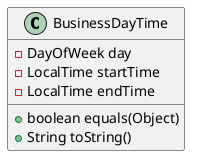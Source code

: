 @startuml
class BusinessDayTime {
- DayOfWeek day
- LocalTime startTime
- LocalTime endTime
+ boolean equals(Object)
+ String toString()
}
@enduml